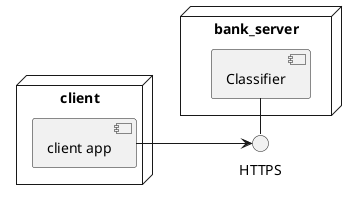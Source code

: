 @startuml
'physical_1'

left to right direction
skinparam monochrome true
skinparam handwritten false
skinparam shadowing false

node client {
  [client app]
}

node bank_server {
  [Classifier]
}


HTTPS - [Classifier]
[client app] --> HTTPS

@enduml
